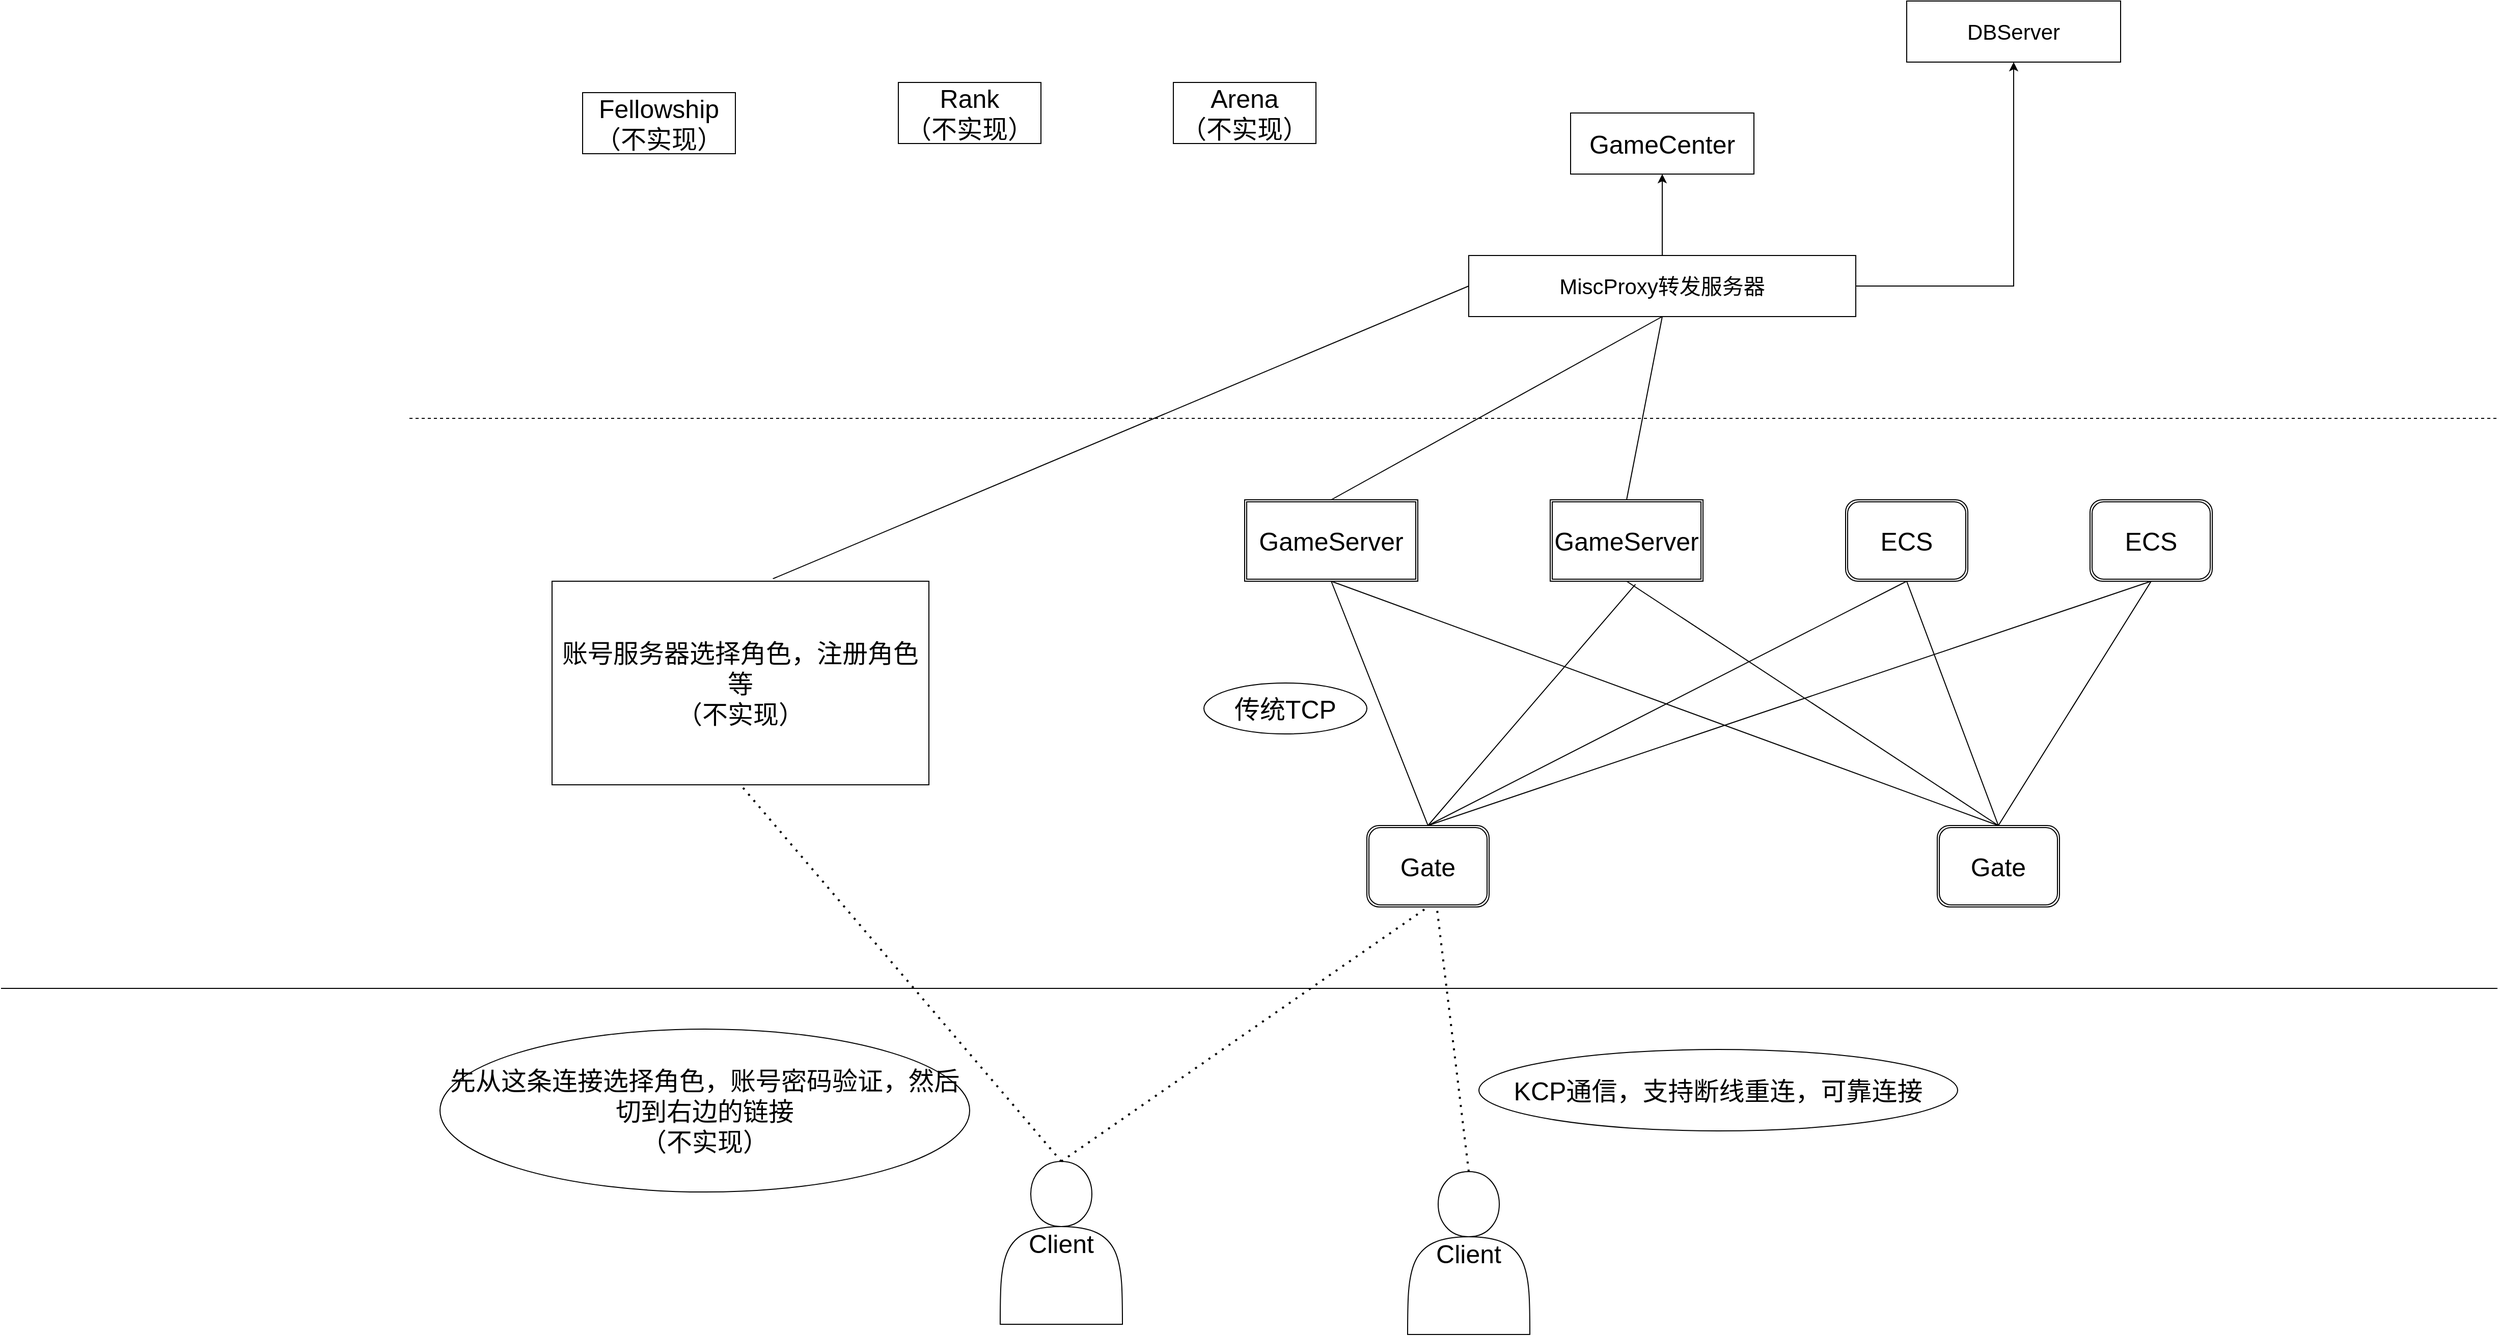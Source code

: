 <mxfile version="15.8.7" type="github" pages="5">
  <diagram id="YohwLOSvh4ewAdbJvnKw" name="Base">
    <mxGraphModel dx="4503" dy="2875" grid="1" gridSize="10" guides="1" tooltips="1" connect="1" arrows="1" fold="1" page="1" pageScale="1" pageWidth="827" pageHeight="1169" math="0" shadow="0">
      <root>
        <mxCell id="I8S6XLJ3EVu2pg4-RtFR-0" />
        <mxCell id="I8S6XLJ3EVu2pg4-RtFR-1" parent="I8S6XLJ3EVu2pg4-RtFR-0" />
        <mxCell id="I8S6XLJ3EVu2pg4-RtFR-2" value="" style="endArrow=none;html=1;rounded=0;" parent="I8S6XLJ3EVu2pg4-RtFR-1" edge="1">
          <mxGeometry width="50" height="50" relative="1" as="geometry">
            <mxPoint x="-901" y="760" as="sourcePoint" />
            <mxPoint x="1550" y="760" as="targetPoint" />
          </mxGeometry>
        </mxCell>
        <mxCell id="I8S6XLJ3EVu2pg4-RtFR-3" value="&lt;font style=&quot;font-size: 25px&quot;&gt;Client&lt;/font&gt;" style="shape=actor;whiteSpace=wrap;html=1;" parent="I8S6XLJ3EVu2pg4-RtFR-1" vertex="1">
          <mxGeometry x="80" y="930" width="120" height="160" as="geometry" />
        </mxCell>
        <mxCell id="I8S6XLJ3EVu2pg4-RtFR-4" value="&lt;font style=&quot;font-size: 25px&quot;&gt;Client&lt;/font&gt;" style="shape=actor;whiteSpace=wrap;html=1;" parent="I8S6XLJ3EVu2pg4-RtFR-1" vertex="1">
          <mxGeometry x="480" y="940" width="120" height="160" as="geometry" />
        </mxCell>
        <mxCell id="I8S6XLJ3EVu2pg4-RtFR-5" value="Gate" style="shape=ext;double=1;rounded=1;whiteSpace=wrap;html=1;fontSize=25;" parent="I8S6XLJ3EVu2pg4-RtFR-1" vertex="1">
          <mxGeometry x="440" y="600" width="120" height="80" as="geometry" />
        </mxCell>
        <mxCell id="I8S6XLJ3EVu2pg4-RtFR-6" value="Gate" style="shape=ext;double=1;rounded=1;whiteSpace=wrap;html=1;fontSize=25;" parent="I8S6XLJ3EVu2pg4-RtFR-1" vertex="1">
          <mxGeometry x="1000" y="600" width="120" height="80" as="geometry" />
        </mxCell>
        <mxCell id="I8S6XLJ3EVu2pg4-RtFR-7" value="GameServer" style="shape=ext;double=1;rounded=0;whiteSpace=wrap;html=1;fontSize=25;" parent="I8S6XLJ3EVu2pg4-RtFR-1" vertex="1">
          <mxGeometry x="320" y="280" width="170" height="80" as="geometry" />
        </mxCell>
        <mxCell id="I8S6XLJ3EVu2pg4-RtFR-8" value="GameServer" style="shape=ext;double=1;rounded=0;whiteSpace=wrap;html=1;fontSize=25;" parent="I8S6XLJ3EVu2pg4-RtFR-1" vertex="1">
          <mxGeometry x="620" y="280" width="150" height="80" as="geometry" />
        </mxCell>
        <mxCell id="I8S6XLJ3EVu2pg4-RtFR-9" value="ECS" style="shape=ext;double=1;rounded=1;whiteSpace=wrap;html=1;fontSize=25;" parent="I8S6XLJ3EVu2pg4-RtFR-1" vertex="1">
          <mxGeometry x="910" y="280" width="120" height="80" as="geometry" />
        </mxCell>
        <mxCell id="I8S6XLJ3EVu2pg4-RtFR-10" value="ECS" style="shape=ext;double=1;rounded=1;whiteSpace=wrap;html=1;fontSize=25;" parent="I8S6XLJ3EVu2pg4-RtFR-1" vertex="1">
          <mxGeometry x="1150" y="280" width="120" height="80" as="geometry" />
        </mxCell>
        <mxCell id="I8S6XLJ3EVu2pg4-RtFR-11" value="" style="endArrow=none;dashed=1;html=1;dashPattern=1 3;strokeWidth=2;rounded=0;fontSize=25;exitX=0.5;exitY=0;exitDx=0;exitDy=0;entryX=0.575;entryY=1.038;entryDx=0;entryDy=0;entryPerimeter=0;" parent="I8S6XLJ3EVu2pg4-RtFR-1" source="I8S6XLJ3EVu2pg4-RtFR-4" target="I8S6XLJ3EVu2pg4-RtFR-5" edge="1">
          <mxGeometry width="50" height="50" relative="1" as="geometry">
            <mxPoint x="310" y="750" as="sourcePoint" />
            <mxPoint x="440" y="650" as="targetPoint" />
          </mxGeometry>
        </mxCell>
        <mxCell id="I8S6XLJ3EVu2pg4-RtFR-12" value="" style="endArrow=none;dashed=1;html=1;dashPattern=1 3;strokeWidth=2;rounded=0;fontSize=25;exitX=0.5;exitY=0;exitDx=0;exitDy=0;entryX=0.5;entryY=1;entryDx=0;entryDy=0;" parent="I8S6XLJ3EVu2pg4-RtFR-1" source="I8S6XLJ3EVu2pg4-RtFR-3" target="I8S6XLJ3EVu2pg4-RtFR-5" edge="1">
          <mxGeometry width="50" height="50" relative="1" as="geometry">
            <mxPoint x="270" y="700" as="sourcePoint" />
            <mxPoint x="320" y="650" as="targetPoint" />
          </mxGeometry>
        </mxCell>
        <mxCell id="I8S6XLJ3EVu2pg4-RtFR-13" value="" style="endArrow=none;html=1;rounded=0;fontSize=25;entryX=0.5;entryY=1;entryDx=0;entryDy=0;exitX=0.5;exitY=0;exitDx=0;exitDy=0;" parent="I8S6XLJ3EVu2pg4-RtFR-1" source="I8S6XLJ3EVu2pg4-RtFR-5" target="I8S6XLJ3EVu2pg4-RtFR-7" edge="1">
          <mxGeometry width="50" height="50" relative="1" as="geometry">
            <mxPoint x="800" y="520" as="sourcePoint" />
            <mxPoint x="850" y="470" as="targetPoint" />
          </mxGeometry>
        </mxCell>
        <mxCell id="I8S6XLJ3EVu2pg4-RtFR-14" value="" style="endArrow=none;html=1;rounded=0;fontSize=25;entryX=0.5;entryY=1;entryDx=0;entryDy=0;exitX=0.5;exitY=0;exitDx=0;exitDy=0;" parent="I8S6XLJ3EVu2pg4-RtFR-1" source="I8S6XLJ3EVu2pg4-RtFR-6" target="I8S6XLJ3EVu2pg4-RtFR-7" edge="1">
          <mxGeometry width="50" height="50" relative="1" as="geometry">
            <mxPoint x="800" y="520" as="sourcePoint" />
            <mxPoint x="850" y="470" as="targetPoint" />
          </mxGeometry>
        </mxCell>
        <mxCell id="I8S6XLJ3EVu2pg4-RtFR-15" value="" style="endArrow=none;html=1;rounded=0;fontSize=25;entryX=0.558;entryY=1.038;entryDx=0;entryDy=0;entryPerimeter=0;exitX=0.5;exitY=0;exitDx=0;exitDy=0;" parent="I8S6XLJ3EVu2pg4-RtFR-1" source="I8S6XLJ3EVu2pg4-RtFR-5" target="I8S6XLJ3EVu2pg4-RtFR-8" edge="1">
          <mxGeometry width="50" height="50" relative="1" as="geometry">
            <mxPoint x="800" y="520" as="sourcePoint" />
            <mxPoint x="850" y="470" as="targetPoint" />
          </mxGeometry>
        </mxCell>
        <mxCell id="I8S6XLJ3EVu2pg4-RtFR-16" value="" style="endArrow=none;html=1;rounded=0;fontSize=25;entryX=0.5;entryY=1;entryDx=0;entryDy=0;exitX=0.5;exitY=0;exitDx=0;exitDy=0;" parent="I8S6XLJ3EVu2pg4-RtFR-1" source="I8S6XLJ3EVu2pg4-RtFR-6" target="I8S6XLJ3EVu2pg4-RtFR-8" edge="1">
          <mxGeometry width="50" height="50" relative="1" as="geometry">
            <mxPoint x="800" y="520" as="sourcePoint" />
            <mxPoint x="850" y="470" as="targetPoint" />
          </mxGeometry>
        </mxCell>
        <mxCell id="I8S6XLJ3EVu2pg4-RtFR-17" value="" style="endArrow=none;html=1;rounded=0;fontSize=25;exitX=0.5;exitY=0;exitDx=0;exitDy=0;entryX=0.5;entryY=1;entryDx=0;entryDy=0;" parent="I8S6XLJ3EVu2pg4-RtFR-1" source="I8S6XLJ3EVu2pg4-RtFR-5" target="I8S6XLJ3EVu2pg4-RtFR-9" edge="1">
          <mxGeometry width="50" height="50" relative="1" as="geometry">
            <mxPoint x="800" y="520" as="sourcePoint" />
            <mxPoint x="850" y="470" as="targetPoint" />
          </mxGeometry>
        </mxCell>
        <mxCell id="I8S6XLJ3EVu2pg4-RtFR-18" value="" style="endArrow=none;html=1;rounded=0;fontSize=25;exitX=0.5;exitY=0;exitDx=0;exitDy=0;entryX=0.5;entryY=1;entryDx=0;entryDy=0;" parent="I8S6XLJ3EVu2pg4-RtFR-1" source="I8S6XLJ3EVu2pg4-RtFR-5" target="I8S6XLJ3EVu2pg4-RtFR-10" edge="1">
          <mxGeometry width="50" height="50" relative="1" as="geometry">
            <mxPoint x="800" y="520" as="sourcePoint" />
            <mxPoint x="850" y="470" as="targetPoint" />
          </mxGeometry>
        </mxCell>
        <mxCell id="I8S6XLJ3EVu2pg4-RtFR-19" value="" style="endArrow=none;html=1;rounded=0;fontSize=25;exitX=0.5;exitY=0;exitDx=0;exitDy=0;" parent="I8S6XLJ3EVu2pg4-RtFR-1" source="I8S6XLJ3EVu2pg4-RtFR-6" edge="1">
          <mxGeometry width="50" height="50" relative="1" as="geometry">
            <mxPoint x="1060" y="590" as="sourcePoint" />
            <mxPoint x="970" y="360" as="targetPoint" />
          </mxGeometry>
        </mxCell>
        <mxCell id="I8S6XLJ3EVu2pg4-RtFR-20" value="" style="endArrow=none;html=1;rounded=0;fontSize=25;entryX=0.5;entryY=1;entryDx=0;entryDy=0;exitX=0.5;exitY=0;exitDx=0;exitDy=0;" parent="I8S6XLJ3EVu2pg4-RtFR-1" source="I8S6XLJ3EVu2pg4-RtFR-6" target="I8S6XLJ3EVu2pg4-RtFR-10" edge="1">
          <mxGeometry width="50" height="50" relative="1" as="geometry">
            <mxPoint x="1060" y="590" as="sourcePoint" />
            <mxPoint x="850" y="470" as="targetPoint" />
          </mxGeometry>
        </mxCell>
        <mxCell id="I8S6XLJ3EVu2pg4-RtFR-21" value="GameCenter" style="rounded=0;whiteSpace=wrap;html=1;fontSize=25;" parent="I8S6XLJ3EVu2pg4-RtFR-1" vertex="1">
          <mxGeometry x="640" y="-100" width="180" height="60" as="geometry" />
        </mxCell>
        <mxCell id="I8S6XLJ3EVu2pg4-RtFR-22" value="" style="endArrow=none;html=1;rounded=0;fontSize=25;entryX=0.5;entryY=1;entryDx=0;entryDy=0;exitX=0.5;exitY=0;exitDx=0;exitDy=0;" parent="I8S6XLJ3EVu2pg4-RtFR-1" source="I8S6XLJ3EVu2pg4-RtFR-8" target="wwZEKSx0Um3Efaa3MtAr-0" edge="1">
          <mxGeometry width="50" height="50" relative="1" as="geometry">
            <mxPoint x="800" y="420" as="sourcePoint" />
            <mxPoint x="850" y="370" as="targetPoint" />
          </mxGeometry>
        </mxCell>
        <mxCell id="I8S6XLJ3EVu2pg4-RtFR-23" value="" style="endArrow=none;html=1;rounded=0;fontSize=25;entryX=0.5;entryY=1;entryDx=0;entryDy=0;exitX=0.5;exitY=0;exitDx=0;exitDy=0;" parent="I8S6XLJ3EVu2pg4-RtFR-1" source="I8S6XLJ3EVu2pg4-RtFR-7" target="wwZEKSx0Um3Efaa3MtAr-0" edge="1">
          <mxGeometry width="50" height="50" relative="1" as="geometry">
            <mxPoint x="800" y="420" as="sourcePoint" />
            <mxPoint x="850" y="370" as="targetPoint" />
          </mxGeometry>
        </mxCell>
        <mxCell id="I8S6XLJ3EVu2pg4-RtFR-24" value="" style="endArrow=none;dashed=1;html=1;rounded=0;fontSize=25;" parent="I8S6XLJ3EVu2pg4-RtFR-1" edge="1">
          <mxGeometry width="50" height="50" relative="1" as="geometry">
            <mxPoint x="-500" y="200" as="sourcePoint" />
            <mxPoint x="1550" y="200" as="targetPoint" />
          </mxGeometry>
        </mxCell>
        <mxCell id="I8S6XLJ3EVu2pg4-RtFR-25" value="Arena&lt;br&gt;（不实现）" style="rounded=0;whiteSpace=wrap;html=1;fontSize=25;" parent="I8S6XLJ3EVu2pg4-RtFR-1" vertex="1">
          <mxGeometry x="250" y="-130" width="140" height="60" as="geometry" />
        </mxCell>
        <mxCell id="I8S6XLJ3EVu2pg4-RtFR-26" value="Fellowship（不实现）" style="rounded=0;whiteSpace=wrap;html=1;fontSize=25;" parent="I8S6XLJ3EVu2pg4-RtFR-1" vertex="1">
          <mxGeometry x="-330" y="-120" width="150" height="60" as="geometry" />
        </mxCell>
        <mxCell id="I8S6XLJ3EVu2pg4-RtFR-27" value="Rank&lt;br&gt;（不实现）" style="rounded=0;whiteSpace=wrap;html=1;fontSize=25;" parent="I8S6XLJ3EVu2pg4-RtFR-1" vertex="1">
          <mxGeometry x="-20" y="-130" width="140" height="60" as="geometry" />
        </mxCell>
        <mxCell id="RaBOwgKpOiwF3AHPLdu5-0" value="KCP通信，支持断线重连，可靠连接" style="ellipse;whiteSpace=wrap;html=1;fontSize=25;" parent="I8S6XLJ3EVu2pg4-RtFR-1" vertex="1">
          <mxGeometry x="550" y="820" width="470" height="80" as="geometry" />
        </mxCell>
        <mxCell id="RaBOwgKpOiwF3AHPLdu5-1" value="传统TCP" style="ellipse;whiteSpace=wrap;html=1;fontSize=25;" parent="I8S6XLJ3EVu2pg4-RtFR-1" vertex="1">
          <mxGeometry x="280" y="460" width="160" height="50" as="geometry" />
        </mxCell>
        <mxCell id="RaBOwgKpOiwF3AHPLdu5-2" value="账号服务器选择角色，注册角色等&lt;br&gt;（不实现）" style="rounded=0;whiteSpace=wrap;html=1;fontSize=25;" parent="I8S6XLJ3EVu2pg4-RtFR-1" vertex="1">
          <mxGeometry x="-360" y="360" width="370" height="200" as="geometry" />
        </mxCell>
        <mxCell id="RaBOwgKpOiwF3AHPLdu5-4" value="" style="endArrow=none;html=1;rounded=0;fontSize=25;entryX=0;entryY=0.5;entryDx=0;entryDy=0;exitX=0.586;exitY=-0.012;exitDx=0;exitDy=0;exitPerimeter=0;" parent="I8S6XLJ3EVu2pg4-RtFR-1" source="RaBOwgKpOiwF3AHPLdu5-2" target="wwZEKSx0Um3Efaa3MtAr-0" edge="1">
          <mxGeometry width="50" height="50" relative="1" as="geometry">
            <mxPoint x="470" y="250" as="sourcePoint" />
            <mxPoint x="520" y="200" as="targetPoint" />
          </mxGeometry>
        </mxCell>
        <mxCell id="RaBOwgKpOiwF3AHPLdu5-5" value="" style="endArrow=none;dashed=1;html=1;dashPattern=1 3;strokeWidth=2;rounded=0;fontSize=25;exitX=0.5;exitY=0;exitDx=0;exitDy=0;entryX=0.5;entryY=1;entryDx=0;entryDy=0;" parent="I8S6XLJ3EVu2pg4-RtFR-1" source="I8S6XLJ3EVu2pg4-RtFR-3" target="RaBOwgKpOiwF3AHPLdu5-2" edge="1">
          <mxGeometry width="50" height="50" relative="1" as="geometry">
            <mxPoint x="470" y="550" as="sourcePoint" />
            <mxPoint x="520" y="500" as="targetPoint" />
          </mxGeometry>
        </mxCell>
        <mxCell id="RaBOwgKpOiwF3AHPLdu5-7" value="先从这条连接选择角色，账号密码验证，然后切到右边的链接&lt;br&gt;（不实现）" style="ellipse;whiteSpace=wrap;html=1;fontSize=25;" parent="I8S6XLJ3EVu2pg4-RtFR-1" vertex="1">
          <mxGeometry x="-470" y="800" width="520" height="160" as="geometry" />
        </mxCell>
        <mxCell id="wwZEKSx0Um3Efaa3MtAr-1" value="" style="edgeStyle=orthogonalEdgeStyle;rounded=0;orthogonalLoop=1;jettySize=auto;html=1;fontSize=21;" edge="1" parent="I8S6XLJ3EVu2pg4-RtFR-1" source="wwZEKSx0Um3Efaa3MtAr-0" target="I8S6XLJ3EVu2pg4-RtFR-21">
          <mxGeometry relative="1" as="geometry" />
        </mxCell>
        <mxCell id="wwZEKSx0Um3Efaa3MtAr-3" value="" style="edgeStyle=orthogonalEdgeStyle;rounded=0;orthogonalLoop=1;jettySize=auto;html=1;fontSize=21;" edge="1" parent="I8S6XLJ3EVu2pg4-RtFR-1" source="wwZEKSx0Um3Efaa3MtAr-0" target="wwZEKSx0Um3Efaa3MtAr-2">
          <mxGeometry relative="1" as="geometry" />
        </mxCell>
        <mxCell id="wwZEKSx0Um3Efaa3MtAr-0" value="&lt;font style=&quot;font-size: 21px&quot;&gt;MiscProxy转发服务器&lt;/font&gt;" style="rounded=0;whiteSpace=wrap;html=1;" vertex="1" parent="I8S6XLJ3EVu2pg4-RtFR-1">
          <mxGeometry x="540" y="40" width="380" height="60" as="geometry" />
        </mxCell>
        <mxCell id="wwZEKSx0Um3Efaa3MtAr-2" value="&lt;font style=&quot;font-size: 21px&quot;&gt;DBServer&lt;/font&gt;" style="whiteSpace=wrap;html=1;rounded=0;" vertex="1" parent="I8S6XLJ3EVu2pg4-RtFR-1">
          <mxGeometry x="970" y="-210" width="210" height="60" as="geometry" />
        </mxCell>
      </root>
    </mxGraphModel>
  </diagram>
  <diagram id="9_f7UP91wkGmhshZe5BG" name="GameCenter">
    <mxGraphModel dx="1993" dy="1194" grid="1" gridSize="10" guides="1" tooltips="1" connect="1" arrows="1" fold="1" page="1" pageScale="1" pageWidth="827" pageHeight="1169" math="0" shadow="0">
      <root>
        <mxCell id="QAHNkfbSsgioDdO6vrNx-0" />
        <mxCell id="QAHNkfbSsgioDdO6vrNx-1" parent="QAHNkfbSsgioDdO6vrNx-0" />
        <mxCell id="QAHNkfbSsgioDdO6vrNx-2" value="角色数据的存储，与DB直连" style="ellipse;whiteSpace=wrap;html=1;fontSize=25;" parent="QAHNkfbSsgioDdO6vrNx-1" vertex="1">
          <mxGeometry x="210" y="80" width="390" height="220" as="geometry" />
        </mxCell>
        <mxCell id="QAHNkfbSsgioDdO6vrNx-3" value="&lt;span style=&quot;color: rgb(0 , 0 , 0) ; font-family: &amp;#34;helvetica&amp;#34; ; font-size: 25px ; font-style: normal ; font-weight: 400 ; letter-spacing: normal ; text-align: center ; text-indent: 0px ; text-transform: none ; word-spacing: 0px ; background-color: rgb(248 , 249 , 250) ; display: inline ; float: none&quot;&gt;GS的管理者，在启动时没有GC，在玩家进入一个新的坐标，若该坐标对应的GS没有启动，则拉一个起来&lt;/span&gt;" style="ellipse;whiteSpace=wrap;html=1;fontSize=25;" parent="QAHNkfbSsgioDdO6vrNx-1" vertex="1">
          <mxGeometry x="144" y="350" width="606" height="250" as="geometry" />
        </mxCell>
      </root>
    </mxGraphModel>
  </diagram>
  <diagram id="WGgWUmGZT2Jk0cvahEpU" name="GameServer">
    <mxGraphModel dx="1993" dy="1194" grid="1" gridSize="10" guides="1" tooltips="1" connect="1" arrows="1" fold="1" page="1" pageScale="1" pageWidth="827" pageHeight="1169" math="0" shadow="0">
      <root>
        <mxCell id="0" />
        <mxCell id="1" parent="0" />
        <mxCell id="456YiPM5CASM9Ew9QdIp-4" value="负责地图管理" style="rounded=0;whiteSpace=wrap;html=1;fontSize=25;" parent="1" vertex="1">
          <mxGeometry x="80" y="190" width="180" height="60" as="geometry" />
        </mxCell>
        <mxCell id="456YiPM5CASM9Ew9QdIp-5" value="负责角色，NPC管理" style="rounded=0;whiteSpace=wrap;html=1;fontSize=25;" parent="1" vertex="1">
          <mxGeometry x="70" y="350" width="230" height="60" as="geometry" />
        </mxCell>
        <mxCell id="456YiPM5CASM9Ew9QdIp-6" value="负责非战斗角色的移动" style="rounded=0;whiteSpace=wrap;html=1;fontSize=25;" parent="1" vertex="1">
          <mxGeometry x="70" y="500" width="230" height="60" as="geometry" />
        </mxCell>
        <mxCell id="456YiPM5CASM9Ew9QdIp-7" value="把进入锚点附近的玩家数据同步给锚点归属的ECS。" style="rounded=0;whiteSpace=wrap;html=1;fontSize=25;" parent="1" vertex="1">
          <mxGeometry x="840" y="640" width="300" height="120" as="geometry" />
        </mxCell>
        <mxCell id="528WkUA1Saa7MWPKtCSN-1" value="&lt;font style=&quot;font-size: 25px&quot;&gt;首个角色释放技能时，以该玩家坐标为中心创建一个锚点，并把周围玩家指派给一个空闲ECS，进入战斗流程（针对密集型区域，有卡顿的风险）&lt;/font&gt;" style="rounded=0;whiteSpace=wrap;html=1;" parent="1" vertex="1">
          <mxGeometry x="740" y="435" width="560" height="150" as="geometry" />
        </mxCell>
      </root>
    </mxGraphModel>
  </diagram>
  <diagram id="J4DBg7q5RkwfKyQZduWk" name="ECS">
    <mxGraphModel dx="1993" dy="1194" grid="1" gridSize="10" guides="1" tooltips="1" connect="1" arrows="1" fold="1" page="1" pageScale="1" pageWidth="827" pageHeight="1169" math="0" shadow="0">
      <root>
        <mxCell id="-5-OwtmHQlWJf8rLd1HS-0" />
        <mxCell id="-5-OwtmHQlWJf8rLd1HS-1" parent="-5-OwtmHQlWJf8rLd1HS-0" />
        <mxCell id="-5-OwtmHQlWJf8rLd1HS-3" value="&amp;nbsp; &amp;nbsp;只缓存和维护战斗中玩家的移动系统和战斗系统（也就是GS发过来的玩家，没发过来就拉倒）" style="ellipse;whiteSpace=wrap;html=1;fontSize=20;" parent="-5-OwtmHQlWJf8rLd1HS-1" vertex="1">
          <mxGeometry x="171" y="120" width="486" height="190" as="geometry" />
        </mxCell>
        <mxCell id="5cFxXiBTy2LKR_IudGsT-0" value="&lt;br&gt;&lt;br&gt;&lt;span style=&quot;color: rgb(0 , 0 , 0) ; font-family: &amp;#34;helvetica&amp;#34; ; font-size: 20px ; font-style: normal ; font-weight: 400 ; letter-spacing: normal ; text-align: center ; text-indent: 0px ; text-transform: none ; word-spacing: 0px ; background-color: rgb(248 , 249 , 250) ; display: inline ; float: none&quot;&gt;若战斗技能击中了非本ECS拥有的玩家，就算了。（本方案的BUG）&lt;/span&gt;" style="ellipse;whiteSpace=wrap;html=1;" parent="-5-OwtmHQlWJf8rLd1HS-1" vertex="1">
          <mxGeometry x="189" y="350" width="450" height="180" as="geometry" />
        </mxCell>
        <mxCell id="V99LEdM72ELUVmh--Cle-0" value="使用ECS编程，内存友好，对多线程进行支持" style="rounded=0;whiteSpace=wrap;html=1;fontSize=25;" parent="-5-OwtmHQlWJf8rLd1HS-1" vertex="1">
          <mxGeometry x="192" y="660" width="447" height="160" as="geometry" />
        </mxCell>
      </root>
    </mxGraphModel>
  </diagram>
  <diagram id="Swpw6sLte40X2AFb0In1" name="Gate">
    <mxGraphModel dx="1994" dy="1194" grid="1" gridSize="10" guides="1" tooltips="1" connect="1" arrows="1" fold="1" page="1" pageScale="1" pageWidth="827" pageHeight="1169" math="0" shadow="0">
      <root>
        <mxCell id="azk29wdoNAcDGyPVJYtD-0" />
        <mxCell id="azk29wdoNAcDGyPVJYtD-1" parent="azk29wdoNAcDGyPVJYtD-0" />
        <mxCell id="azk29wdoNAcDGyPVJYtD-2" value="与Client直连，缓存协议，协议分级，断线重连等。" style="ellipse;whiteSpace=wrap;html=1;fontSize=25;" parent="azk29wdoNAcDGyPVJYtD-1" vertex="1">
          <mxGeometry x="140" y="100" width="570" height="150" as="geometry" />
        </mxCell>
        <mxCell id="azk29wdoNAcDGyPVJYtD-3" value="与GS直连，与ECS直连，传输Client的操作指令" style="ellipse;whiteSpace=wrap;html=1;fontSize=25;" parent="azk29wdoNAcDGyPVJYtD-1" vertex="1">
          <mxGeometry x="140" y="320" width="570" height="150" as="geometry" />
        </mxCell>
        <mxCell id="azk29wdoNAcDGyPVJYtD-4" value="提供全局广播功能" style="ellipse;whiteSpace=wrap;html=1;fontSize=25;" parent="azk29wdoNAcDGyPVJYtD-1" vertex="1">
          <mxGeometry x="129" y="540" width="570" height="150" as="geometry" />
        </mxCell>
      </root>
    </mxGraphModel>
  </diagram>
</mxfile>
